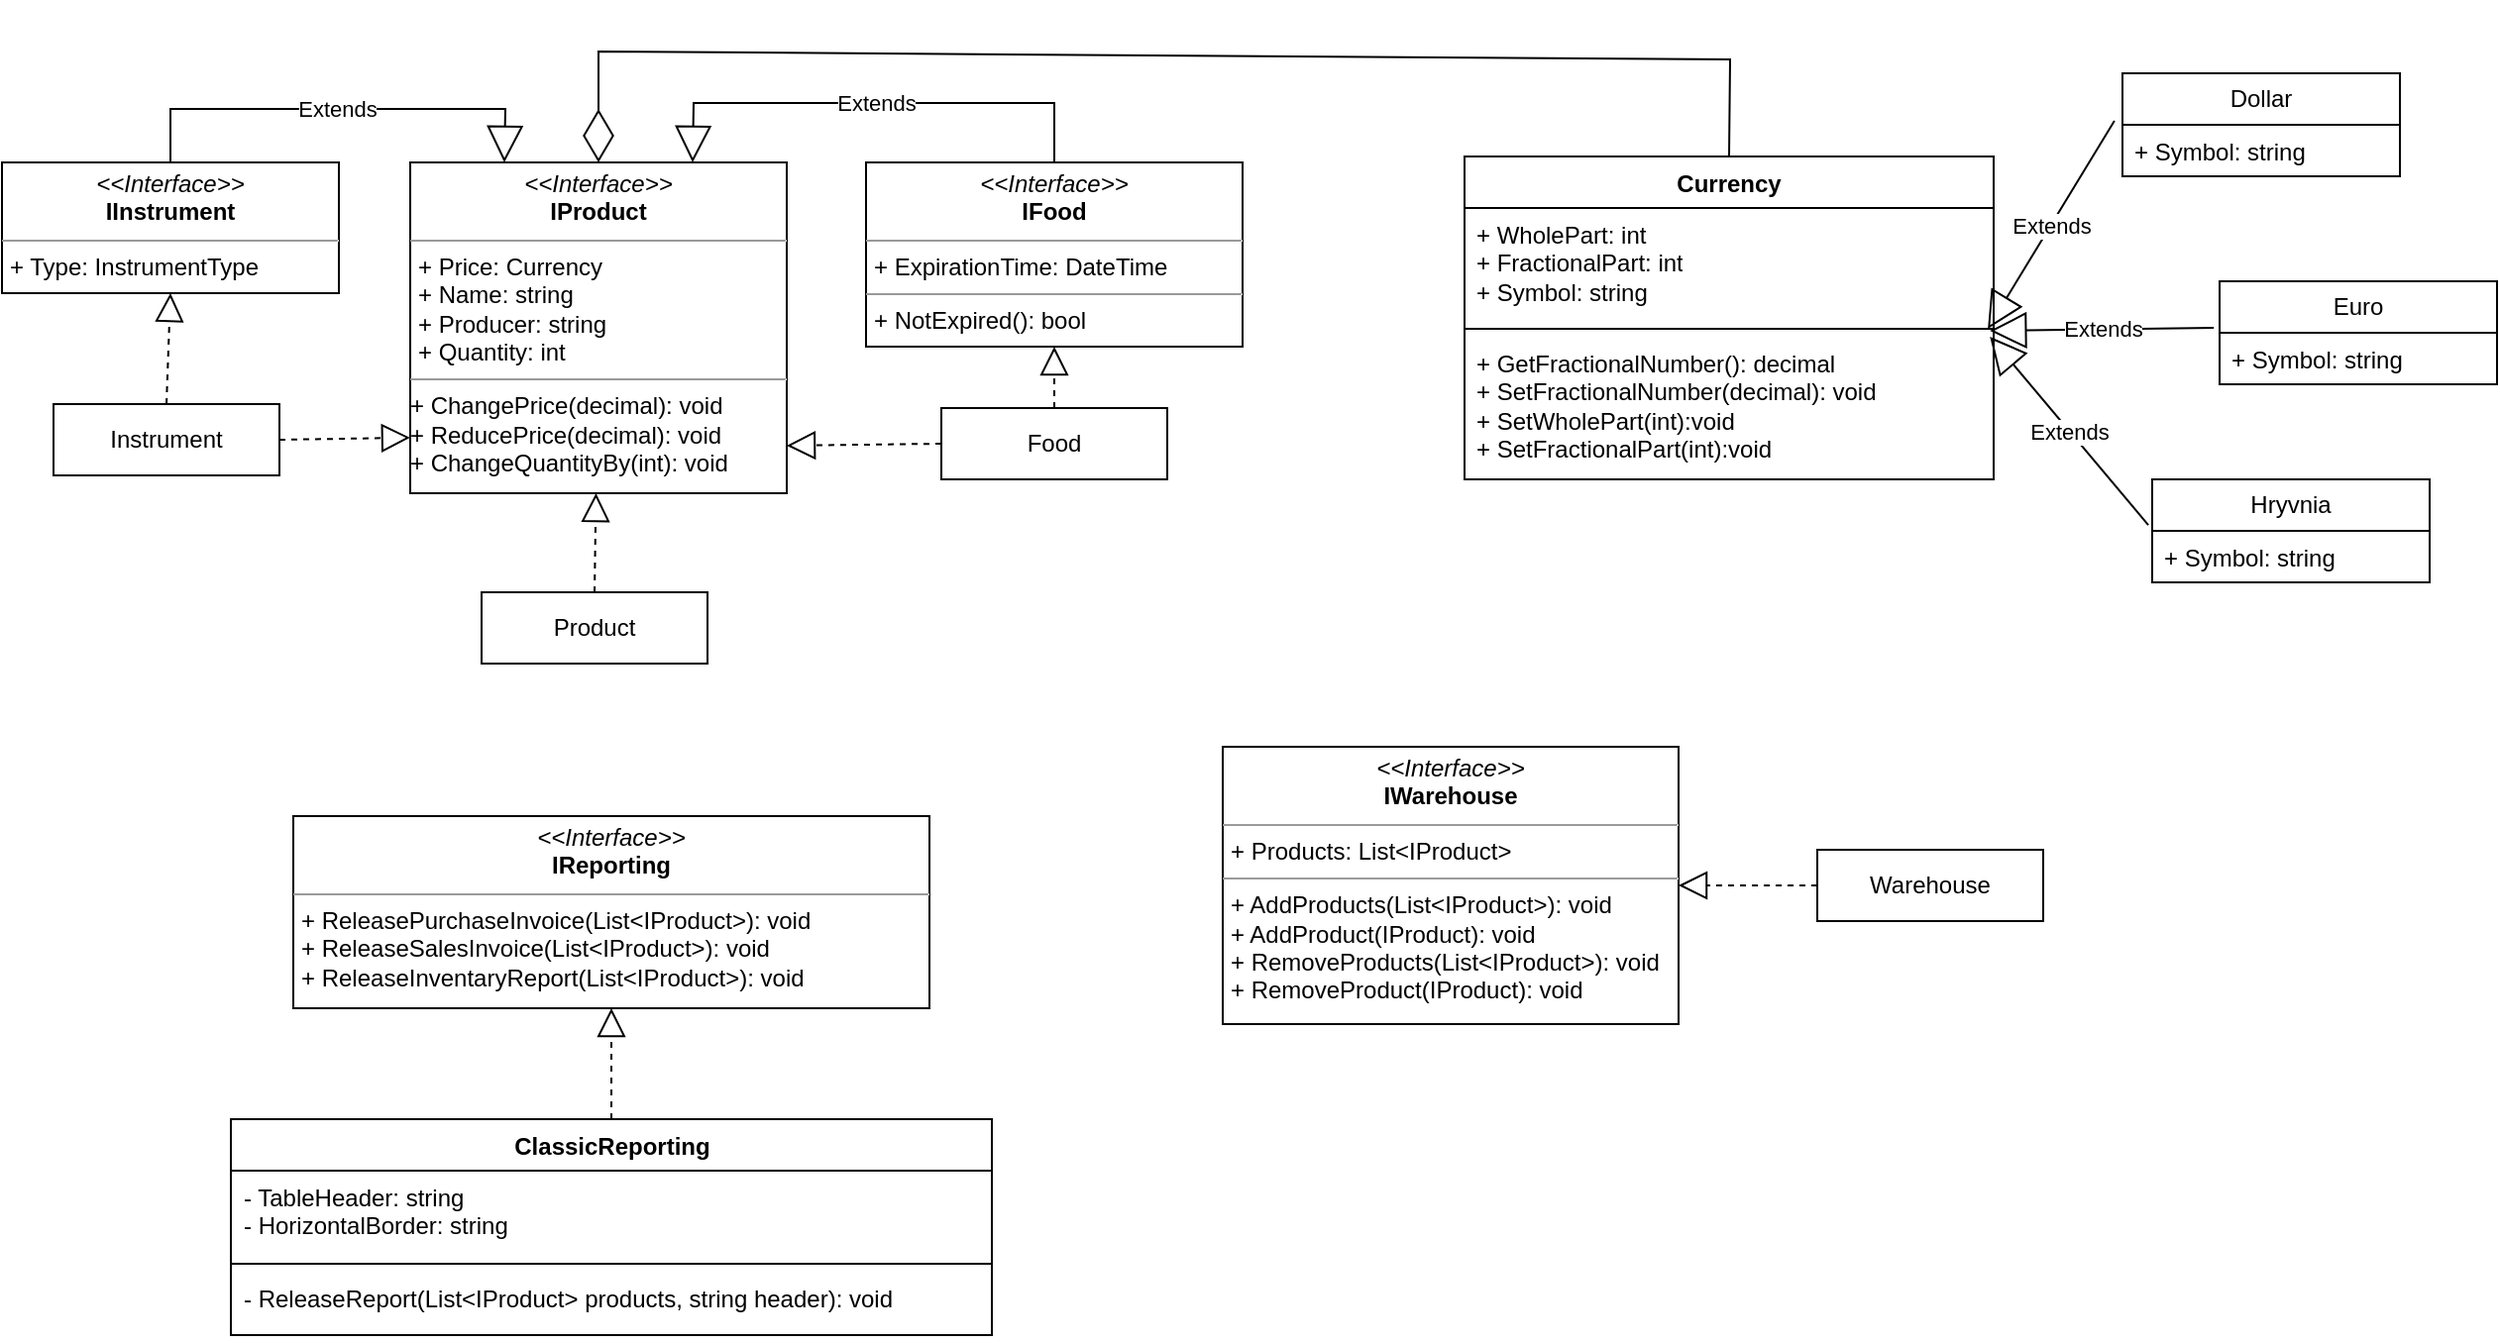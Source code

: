 <mxfile version="21.3.2" type="device">
  <diagram id="U3JulpiyWgTn-SmbuDBm" name="Page-2">
    <mxGraphModel dx="2234" dy="1164" grid="0" gridSize="10" guides="1" tooltips="1" connect="1" arrows="1" fold="1" page="0" pageScale="1" pageWidth="827" pageHeight="1169" math="0" shadow="0">
      <root>
        <mxCell id="0" />
        <mxCell id="1" parent="0" />
        <mxCell id="s0lEvOseJTwQqPhIXWqn-1" value="&lt;p style=&quot;margin:0px;margin-top:4px;text-align:center;&quot;&gt;&lt;i&gt;&amp;lt;&amp;lt;Interface&amp;gt;&amp;gt;&lt;/i&gt;&lt;br&gt;&lt;b&gt;IProduct&lt;/b&gt;&lt;/p&gt;&lt;hr size=&quot;1&quot;&gt;&lt;p style=&quot;margin:0px;margin-left:4px;&quot;&gt;+ Price: Currency&lt;br&gt;+ Name: string&lt;/p&gt;&lt;p style=&quot;margin:0px;margin-left:4px;&quot;&gt;+ Producer: string&lt;/p&gt;&lt;p style=&quot;margin:0px;margin-left:4px;&quot;&gt;+ Quantity: int&lt;/p&gt;&lt;hr size=&quot;1&quot;&gt;+ ChangePrice(decimal): void&lt;br&gt;&lt;span style=&quot;background-color: initial;&quot;&gt;+ ReducePrice(decimal): void&lt;br&gt;&lt;/span&gt;&lt;span style=&quot;background-color: initial;&quot;&gt;+ ChangeQuantityBy(int): void&lt;/span&gt;&lt;span style=&quot;background-color: initial;&quot;&gt;&lt;br&gt;&lt;/span&gt;" style="verticalAlign=top;align=left;overflow=fill;fontSize=12;fontFamily=Helvetica;html=1;whiteSpace=wrap;" vertex="1" parent="1">
          <mxGeometry x="-262" y="-75" width="190" height="167" as="geometry" />
        </mxCell>
        <mxCell id="s0lEvOseJTwQqPhIXWqn-2" value="&lt;p style=&quot;margin:0px;margin-top:4px;text-align:center;&quot;&gt;&lt;i&gt;&amp;lt;&amp;lt;Interface&amp;gt;&amp;gt;&lt;/i&gt;&lt;br&gt;&lt;b&gt;IInstrument&lt;/b&gt;&lt;/p&gt;&lt;hr size=&quot;1&quot;&gt;&lt;p style=&quot;margin:0px;margin-left:4px;&quot;&gt;+ Type: InstrumentType&lt;br&gt;&lt;/p&gt;&lt;hr size=&quot;1&quot;&gt;&lt;p style=&quot;margin:0px;margin-left:4px;&quot;&gt;&lt;br&gt;&lt;/p&gt;" style="verticalAlign=top;align=left;overflow=fill;fontSize=12;fontFamily=Helvetica;html=1;whiteSpace=wrap;" vertex="1" parent="1">
          <mxGeometry x="-468" y="-75" width="170" height="66" as="geometry" />
        </mxCell>
        <mxCell id="s0lEvOseJTwQqPhIXWqn-3" value="&lt;p style=&quot;margin:0px;margin-top:4px;text-align:center;&quot;&gt;&lt;i&gt;&amp;lt;&amp;lt;Interface&amp;gt;&amp;gt;&lt;/i&gt;&lt;br&gt;&lt;b&gt;IFood&lt;/b&gt;&lt;/p&gt;&lt;hr size=&quot;1&quot;&gt;&lt;p style=&quot;margin:0px;margin-left:4px;&quot;&gt;+ ExpirationTime: DateTime&lt;br&gt;&lt;/p&gt;&lt;hr size=&quot;1&quot;&gt;&lt;p style=&quot;margin:0px;margin-left:4px;&quot;&gt;+ NotExpired(): bool&lt;br&gt;&lt;/p&gt;" style="verticalAlign=top;align=left;overflow=fill;fontSize=12;fontFamily=Helvetica;html=1;whiteSpace=wrap;" vertex="1" parent="1">
          <mxGeometry x="-32" y="-75" width="190" height="93" as="geometry" />
        </mxCell>
        <mxCell id="oIHmU6o1BR1mhbO0R0wn-2" value="Product" style="html=1;whiteSpace=wrap;" vertex="1" parent="1">
          <mxGeometry x="-226" y="142" width="114" height="36" as="geometry" />
        </mxCell>
        <mxCell id="KkgnrJRuvmz0I98VyHyq-1" value="Instrument" style="html=1;whiteSpace=wrap;" vertex="1" parent="1">
          <mxGeometry x="-442" y="47" width="114" height="36" as="geometry" />
        </mxCell>
        <mxCell id="KkgnrJRuvmz0I98VyHyq-2" value="Food" style="html=1;whiteSpace=wrap;" vertex="1" parent="1">
          <mxGeometry x="6" y="49" width="114" height="36" as="geometry" />
        </mxCell>
        <mxCell id="KkgnrJRuvmz0I98VyHyq-3" value="Currency" style="swimlane;fontStyle=1;align=center;verticalAlign=top;childLayout=stackLayout;horizontal=1;startSize=26;horizontalStack=0;resizeParent=1;resizeParentMax=0;resizeLast=0;collapsible=1;marginBottom=0;whiteSpace=wrap;html=1;" vertex="1" parent="1">
          <mxGeometry x="270" y="-78" width="267" height="163" as="geometry" />
        </mxCell>
        <mxCell id="KkgnrJRuvmz0I98VyHyq-4" value="+ WholePart: int&lt;br&gt;+ FractionalPart: int&lt;br&gt;+ Symbol: string" style="text;strokeColor=none;fillColor=none;align=left;verticalAlign=top;spacingLeft=4;spacingRight=4;overflow=hidden;rotatable=0;points=[[0,0.5],[1,0.5]];portConstraint=eastwest;whiteSpace=wrap;html=1;" vertex="1" parent="KkgnrJRuvmz0I98VyHyq-3">
          <mxGeometry y="26" width="267" height="57" as="geometry" />
        </mxCell>
        <mxCell id="KkgnrJRuvmz0I98VyHyq-5" value="" style="line;strokeWidth=1;fillColor=none;align=left;verticalAlign=middle;spacingTop=-1;spacingLeft=3;spacingRight=3;rotatable=0;labelPosition=right;points=[];portConstraint=eastwest;strokeColor=inherit;" vertex="1" parent="KkgnrJRuvmz0I98VyHyq-3">
          <mxGeometry y="83" width="267" height="8" as="geometry" />
        </mxCell>
        <mxCell id="KkgnrJRuvmz0I98VyHyq-6" value="+ GetFractionalNumber(): decimal&lt;br&gt;+ SetFractionalNumber(decimal): void&lt;br&gt;+ SetWholePart(int):void&lt;br&gt;+ SetFractionalPart(int):void" style="text;strokeColor=none;fillColor=none;align=left;verticalAlign=top;spacingLeft=4;spacingRight=4;overflow=hidden;rotatable=0;points=[[0,0.5],[1,0.5]];portConstraint=eastwest;whiteSpace=wrap;html=1;" vertex="1" parent="KkgnrJRuvmz0I98VyHyq-3">
          <mxGeometry y="91" width="267" height="72" as="geometry" />
        </mxCell>
        <mxCell id="UlLN3pjug2kjNtLNX1qU-5" value="Dollar" style="swimlane;fontStyle=0;childLayout=stackLayout;horizontal=1;startSize=26;fillColor=none;horizontalStack=0;resizeParent=1;resizeParentMax=0;resizeLast=0;collapsible=1;marginBottom=0;whiteSpace=wrap;html=1;" vertex="1" parent="1">
          <mxGeometry x="602" y="-120" width="140" height="52" as="geometry" />
        </mxCell>
        <mxCell id="UlLN3pjug2kjNtLNX1qU-6" value="+ Symbol: string" style="text;strokeColor=none;fillColor=none;align=left;verticalAlign=top;spacingLeft=4;spacingRight=4;overflow=hidden;rotatable=0;points=[[0,0.5],[1,0.5]];portConstraint=eastwest;whiteSpace=wrap;html=1;" vertex="1" parent="UlLN3pjug2kjNtLNX1qU-5">
          <mxGeometry y="26" width="140" height="26" as="geometry" />
        </mxCell>
        <mxCell id="UlLN3pjug2kjNtLNX1qU-11" value="Euro" style="swimlane;fontStyle=0;childLayout=stackLayout;horizontal=1;startSize=26;fillColor=none;horizontalStack=0;resizeParent=1;resizeParentMax=0;resizeLast=0;collapsible=1;marginBottom=0;whiteSpace=wrap;html=1;" vertex="1" parent="1">
          <mxGeometry x="651" y="-15" width="140" height="52" as="geometry" />
        </mxCell>
        <mxCell id="UlLN3pjug2kjNtLNX1qU-12" value="+ Symbol: string" style="text;strokeColor=none;fillColor=none;align=left;verticalAlign=top;spacingLeft=4;spacingRight=4;overflow=hidden;rotatable=0;points=[[0,0.5],[1,0.5]];portConstraint=eastwest;whiteSpace=wrap;html=1;" vertex="1" parent="UlLN3pjug2kjNtLNX1qU-11">
          <mxGeometry y="26" width="140" height="26" as="geometry" />
        </mxCell>
        <mxCell id="UlLN3pjug2kjNtLNX1qU-13" value="Hryvnia" style="swimlane;fontStyle=0;childLayout=stackLayout;horizontal=1;startSize=26;fillColor=none;horizontalStack=0;resizeParent=1;resizeParentMax=0;resizeLast=0;collapsible=1;marginBottom=0;whiteSpace=wrap;html=1;" vertex="1" parent="1">
          <mxGeometry x="617" y="85" width="140" height="52" as="geometry" />
        </mxCell>
        <mxCell id="UlLN3pjug2kjNtLNX1qU-14" value="+ Symbol: string" style="text;strokeColor=none;fillColor=none;align=left;verticalAlign=top;spacingLeft=4;spacingRight=4;overflow=hidden;rotatable=0;points=[[0,0.5],[1,0.5]];portConstraint=eastwest;whiteSpace=wrap;html=1;" vertex="1" parent="UlLN3pjug2kjNtLNX1qU-13">
          <mxGeometry y="26" width="140" height="26" as="geometry" />
        </mxCell>
        <mxCell id="nvHPhWw0qqG8gRTITvc9-2" value="&lt;p style=&quot;margin:0px;margin-top:4px;text-align:center;&quot;&gt;&lt;i&gt;&amp;lt;&amp;lt;Interface&amp;gt;&amp;gt;&lt;/i&gt;&lt;br&gt;&lt;b&gt;IReporting&lt;/b&gt;&lt;/p&gt;&lt;hr size=&quot;1&quot;&gt;&lt;p style=&quot;margin:0px;margin-left:4px;&quot;&gt;&lt;/p&gt;&lt;p style=&quot;margin:0px;margin-left:4px;&quot;&gt;+ ReleasePurchaseInvoice(List&amp;lt;IProduct&amp;gt;): void&lt;/p&gt;&lt;p style=&quot;margin:0px;margin-left:4px;&quot;&gt;+ ReleaseSalesInvoice(List&amp;lt;IProduct&amp;gt;): void&lt;br&gt;&lt;/p&gt;&lt;p style=&quot;margin:0px;margin-left:4px;&quot;&gt;+ ReleaseInventaryReport(List&amp;lt;IProduct&amp;gt;): void&lt;br&gt;&lt;/p&gt;" style="verticalAlign=top;align=left;overflow=fill;fontSize=12;fontFamily=Helvetica;html=1;whiteSpace=wrap;" vertex="1" parent="1">
          <mxGeometry x="-321" y="255" width="321" height="97" as="geometry" />
        </mxCell>
        <mxCell id="nvHPhWw0qqG8gRTITvc9-3" value="ClassicReporting" style="swimlane;fontStyle=1;align=center;verticalAlign=top;childLayout=stackLayout;horizontal=1;startSize=26;horizontalStack=0;resizeParent=1;resizeParentMax=0;resizeLast=0;collapsible=1;marginBottom=0;whiteSpace=wrap;html=1;" vertex="1" parent="1">
          <mxGeometry x="-352.5" y="408" width="384" height="109" as="geometry" />
        </mxCell>
        <mxCell id="nvHPhWw0qqG8gRTITvc9-4" value="- TableHeader: string&lt;br&gt;- HorizontalBorder: string" style="text;strokeColor=none;fillColor=none;align=left;verticalAlign=top;spacingLeft=4;spacingRight=4;overflow=hidden;rotatable=0;points=[[0,0.5],[1,0.5]];portConstraint=eastwest;whiteSpace=wrap;html=1;" vertex="1" parent="nvHPhWw0qqG8gRTITvc9-3">
          <mxGeometry y="26" width="384" height="43" as="geometry" />
        </mxCell>
        <mxCell id="nvHPhWw0qqG8gRTITvc9-5" value="" style="line;strokeWidth=1;fillColor=none;align=left;verticalAlign=middle;spacingTop=-1;spacingLeft=3;spacingRight=3;rotatable=0;labelPosition=right;points=[];portConstraint=eastwest;strokeColor=inherit;" vertex="1" parent="nvHPhWw0qqG8gRTITvc9-3">
          <mxGeometry y="69" width="384" height="8" as="geometry" />
        </mxCell>
        <mxCell id="nvHPhWw0qqG8gRTITvc9-6" value="- ReleaseReport(List&amp;lt;IProduct&amp;gt; products, string header): void" style="text;strokeColor=none;fillColor=none;align=left;verticalAlign=top;spacingLeft=4;spacingRight=4;overflow=hidden;rotatable=0;points=[[0,0.5],[1,0.5]];portConstraint=eastwest;whiteSpace=wrap;html=1;" vertex="1" parent="nvHPhWw0qqG8gRTITvc9-3">
          <mxGeometry y="77" width="384" height="32" as="geometry" />
        </mxCell>
        <mxCell id="kb1w1ZxjdosU4DQYAE2Z-1" value="&lt;p style=&quot;margin:0px;margin-top:4px;text-align:center;&quot;&gt;&lt;i&gt;&amp;lt;&amp;lt;Interface&amp;gt;&amp;gt;&lt;/i&gt;&lt;br&gt;&lt;b&gt;IWarehouse&lt;/b&gt;&lt;/p&gt;&lt;hr size=&quot;1&quot;&gt;&lt;p style=&quot;margin:0px;margin-left:4px;&quot;&gt;+ Products: List&amp;lt;IProduct&amp;gt;&lt;br&gt;&lt;/p&gt;&lt;hr size=&quot;1&quot;&gt;&lt;p style=&quot;margin:0px;margin-left:4px;&quot;&gt;+ AddProducts(List&amp;lt;IProduct&amp;gt;): void&lt;br&gt;+ AddProduct(IProduct): void&lt;br&gt;&lt;/p&gt;&lt;p style=&quot;margin:0px;margin-left:4px;&quot;&gt;+ RemoveProducts(List&amp;lt;IProduct&amp;gt;): void&lt;br&gt;&lt;/p&gt;&lt;p style=&quot;margin:0px;margin-left:4px;&quot;&gt;+ RemoveProduct(IProduct): void&lt;br&gt;&lt;/p&gt;" style="verticalAlign=top;align=left;overflow=fill;fontSize=12;fontFamily=Helvetica;html=1;whiteSpace=wrap;" vertex="1" parent="1">
          <mxGeometry x="148" y="220" width="230" height="140" as="geometry" />
        </mxCell>
        <mxCell id="TAilR4z9qt4KwFH5Ucqi-1" value="Warehouse" style="html=1;whiteSpace=wrap;" vertex="1" parent="1">
          <mxGeometry x="448" y="272" width="114" height="36" as="geometry" />
        </mxCell>
        <mxCell id="YNNn2cVo56Lq1zpxtS9s-1" value="" style="endArrow=diamondThin;endFill=0;endSize=24;html=1;rounded=0;entryX=0.5;entryY=0;entryDx=0;entryDy=0;exitX=0.5;exitY=0;exitDx=0;exitDy=0;" edge="1" parent="1" source="KkgnrJRuvmz0I98VyHyq-3" target="s0lEvOseJTwQqPhIXWqn-1">
          <mxGeometry width="160" relative="1" as="geometry">
            <mxPoint x="82" y="454" as="sourcePoint" />
            <mxPoint x="222" y="564" as="targetPoint" />
            <Array as="points">
              <mxPoint x="404" y="-127" />
              <mxPoint x="-167" y="-131" />
            </Array>
          </mxGeometry>
        </mxCell>
        <mxCell id="IS8mU7uN4wyxSrmYG1wu-1" value="Extends" style="endArrow=block;endSize=16;endFill=0;html=1;rounded=0;exitX=-0.029;exitY=-0.077;exitDx=0;exitDy=0;exitPerimeter=0;entryX=0.989;entryY=-0.056;entryDx=0;entryDy=0;entryPerimeter=0;" edge="1" parent="1" source="UlLN3pjug2kjNtLNX1qU-6" target="KkgnrJRuvmz0I98VyHyq-6">
          <mxGeometry width="160" relative="1" as="geometry">
            <mxPoint x="67" y="208" as="sourcePoint" />
            <mxPoint x="527" y="1" as="targetPoint" />
          </mxGeometry>
        </mxCell>
        <mxCell id="IS8mU7uN4wyxSrmYG1wu-2" value="Extends" style="endArrow=block;endSize=16;endFill=0;html=1;rounded=0;exitX=-0.021;exitY=-0.096;exitDx=0;exitDy=0;exitPerimeter=0;entryX=0.993;entryY=-0.042;entryDx=0;entryDy=0;entryPerimeter=0;" edge="1" parent="1" source="UlLN3pjug2kjNtLNX1qU-12" target="KkgnrJRuvmz0I98VyHyq-6">
          <mxGeometry x="-0.008" width="160" relative="1" as="geometry">
            <mxPoint x="67" y="208" as="sourcePoint" />
            <mxPoint x="529" y="1" as="targetPoint" />
            <mxPoint as="offset" />
          </mxGeometry>
        </mxCell>
        <mxCell id="IS8mU7uN4wyxSrmYG1wu-3" value="Extends" style="endArrow=block;endSize=16;endFill=0;html=1;rounded=0;exitX=-0.014;exitY=-0.115;exitDx=0;exitDy=0;exitPerimeter=0;entryX=0.993;entryY=0;entryDx=0;entryDy=0;entryPerimeter=0;" edge="1" parent="1" source="UlLN3pjug2kjNtLNX1qU-14" target="KkgnrJRuvmz0I98VyHyq-6">
          <mxGeometry width="160" relative="1" as="geometry">
            <mxPoint x="695" y="7" as="sourcePoint" />
            <mxPoint x="523" y="3" as="targetPoint" />
          </mxGeometry>
        </mxCell>
        <mxCell id="5mvd9QN-Z8pIkZMTkuZN-1" value="" style="endArrow=block;dashed=1;endFill=0;endSize=12;html=1;rounded=0;exitX=0.5;exitY=0;exitDx=0;exitDy=0;entryX=0.5;entryY=1;entryDx=0;entryDy=0;" edge="1" parent="1" source="KkgnrJRuvmz0I98VyHyq-1" target="s0lEvOseJTwQqPhIXWqn-2">
          <mxGeometry width="160" relative="1" as="geometry">
            <mxPoint x="-353" y="110" as="sourcePoint" />
            <mxPoint x="-193" y="110" as="targetPoint" />
          </mxGeometry>
        </mxCell>
        <mxCell id="5mvd9QN-Z8pIkZMTkuZN-3" value="" style="endArrow=block;dashed=1;endFill=0;endSize=12;html=1;rounded=0;exitX=0.5;exitY=0;exitDx=0;exitDy=0;" edge="1" parent="1" source="oIHmU6o1BR1mhbO0R0wn-2" target="s0lEvOseJTwQqPhIXWqn-1">
          <mxGeometry width="160" relative="1" as="geometry">
            <mxPoint x="-365" y="162" as="sourcePoint" />
            <mxPoint x="-363" y="11" as="targetPoint" />
          </mxGeometry>
        </mxCell>
        <mxCell id="5mvd9QN-Z8pIkZMTkuZN-4" value="" style="endArrow=block;dashed=1;endFill=0;endSize=12;html=1;rounded=0;exitX=1;exitY=0.5;exitDx=0;exitDy=0;entryX=0;entryY=0.832;entryDx=0;entryDy=0;entryPerimeter=0;" edge="1" parent="1" source="KkgnrJRuvmz0I98VyHyq-1" target="s0lEvOseJTwQqPhIXWqn-1">
          <mxGeometry width="160" relative="1" as="geometry">
            <mxPoint x="-159" y="152" as="sourcePoint" />
            <mxPoint x="-158" y="102" as="targetPoint" />
          </mxGeometry>
        </mxCell>
        <mxCell id="5mvd9QN-Z8pIkZMTkuZN-5" value="" style="endArrow=block;dashed=1;endFill=0;endSize=12;html=1;rounded=0;exitX=0;exitY=0.5;exitDx=0;exitDy=0;entryX=1;entryY=0.856;entryDx=0;entryDy=0;entryPerimeter=0;" edge="1" parent="1" source="KkgnrJRuvmz0I98VyHyq-2" target="s0lEvOseJTwQqPhIXWqn-1">
          <mxGeometry width="160" relative="1" as="geometry">
            <mxPoint x="-318" y="75" as="sourcePoint" />
            <mxPoint x="-252" y="74" as="targetPoint" />
          </mxGeometry>
        </mxCell>
        <mxCell id="5mvd9QN-Z8pIkZMTkuZN-6" value="" style="endArrow=block;dashed=1;endFill=0;endSize=12;html=1;rounded=0;exitX=0.5;exitY=0;exitDx=0;exitDy=0;entryX=0.5;entryY=1;entryDx=0;entryDy=0;" edge="1" parent="1" source="KkgnrJRuvmz0I98VyHyq-2" target="s0lEvOseJTwQqPhIXWqn-3">
          <mxGeometry width="160" relative="1" as="geometry">
            <mxPoint x="-375" y="57" as="sourcePoint" />
            <mxPoint x="-373" y="1" as="targetPoint" />
          </mxGeometry>
        </mxCell>
        <mxCell id="hw2xyfwziuarrHgzuNxa-1" value="Extends" style="endArrow=block;endSize=16;endFill=0;html=1;rounded=0;exitX=0.5;exitY=0;exitDx=0;exitDy=0;entryX=0.25;entryY=0;entryDx=0;entryDy=0;" edge="1" parent="1" source="s0lEvOseJTwQqPhIXWqn-2" target="s0lEvOseJTwQqPhIXWqn-1">
          <mxGeometry x="-0.008" width="160" relative="1" as="geometry">
            <mxPoint x="658" y="19" as="sourcePoint" />
            <mxPoint x="545" y="20" as="targetPoint" />
            <mxPoint as="offset" />
            <Array as="points">
              <mxPoint x="-383" y="-102" />
              <mxPoint x="-214" y="-102" />
            </Array>
          </mxGeometry>
        </mxCell>
        <mxCell id="hw2xyfwziuarrHgzuNxa-2" value="Extends" style="endArrow=block;endSize=16;endFill=0;html=1;rounded=0;exitX=0.5;exitY=0;exitDx=0;exitDy=0;entryX=0.75;entryY=0;entryDx=0;entryDy=0;" edge="1" parent="1" source="s0lEvOseJTwQqPhIXWqn-3" target="s0lEvOseJTwQqPhIXWqn-1">
          <mxGeometry x="-0.008" width="160" relative="1" as="geometry">
            <mxPoint x="-296" y="-78" as="sourcePoint" />
            <mxPoint x="-127" y="-78" as="targetPoint" />
            <mxPoint as="offset" />
            <Array as="points">
              <mxPoint x="63" y="-105" />
              <mxPoint x="-119" y="-105" />
            </Array>
          </mxGeometry>
        </mxCell>
        <mxCell id="Yh3CrM8fZW3OQmU_q4cn-2" value="" style="endArrow=block;dashed=1;endFill=0;endSize=12;html=1;rounded=0;entryX=0.5;entryY=1;entryDx=0;entryDy=0;exitX=0.5;exitY=0;exitDx=0;exitDy=0;" edge="1" parent="1" source="nvHPhWw0qqG8gRTITvc9-3" target="nvHPhWw0qqG8gRTITvc9-2">
          <mxGeometry width="160" relative="1" as="geometry">
            <mxPoint x="-169" y="409" as="sourcePoint" />
            <mxPoint x="-136" y="380" as="targetPoint" />
          </mxGeometry>
        </mxCell>
        <mxCell id="Yh3CrM8fZW3OQmU_q4cn-3" value="" style="endArrow=block;dashed=1;endFill=0;endSize=12;html=1;rounded=0;exitX=0;exitY=0.5;exitDx=0;exitDy=0;entryX=1;entryY=0.5;entryDx=0;entryDy=0;" edge="1" parent="1" source="TAilR4z9qt4KwFH5Ucqi-1" target="kb1w1ZxjdosU4DQYAE2Z-1">
          <mxGeometry width="160" relative="1" as="geometry">
            <mxPoint x="-194" y="142" as="sourcePoint" />
            <mxPoint x="-193" y="92" as="targetPoint" />
          </mxGeometry>
        </mxCell>
      </root>
    </mxGraphModel>
  </diagram>
</mxfile>
